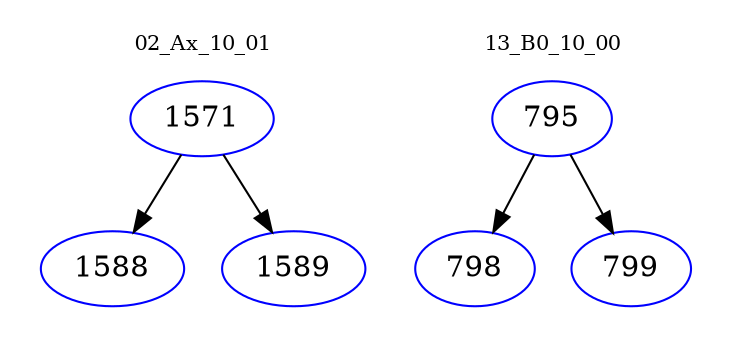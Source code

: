 digraph{
subgraph cluster_0 {
color = white
label = "02_Ax_10_01";
fontsize=10;
T0_1571 [label="1571", color="blue"]
T0_1571 -> T0_1588 [color="black"]
T0_1588 [label="1588", color="blue"]
T0_1571 -> T0_1589 [color="black"]
T0_1589 [label="1589", color="blue"]
}
subgraph cluster_1 {
color = white
label = "13_B0_10_00";
fontsize=10;
T1_795 [label="795", color="blue"]
T1_795 -> T1_798 [color="black"]
T1_798 [label="798", color="blue"]
T1_795 -> T1_799 [color="black"]
T1_799 [label="799", color="blue"]
}
}

